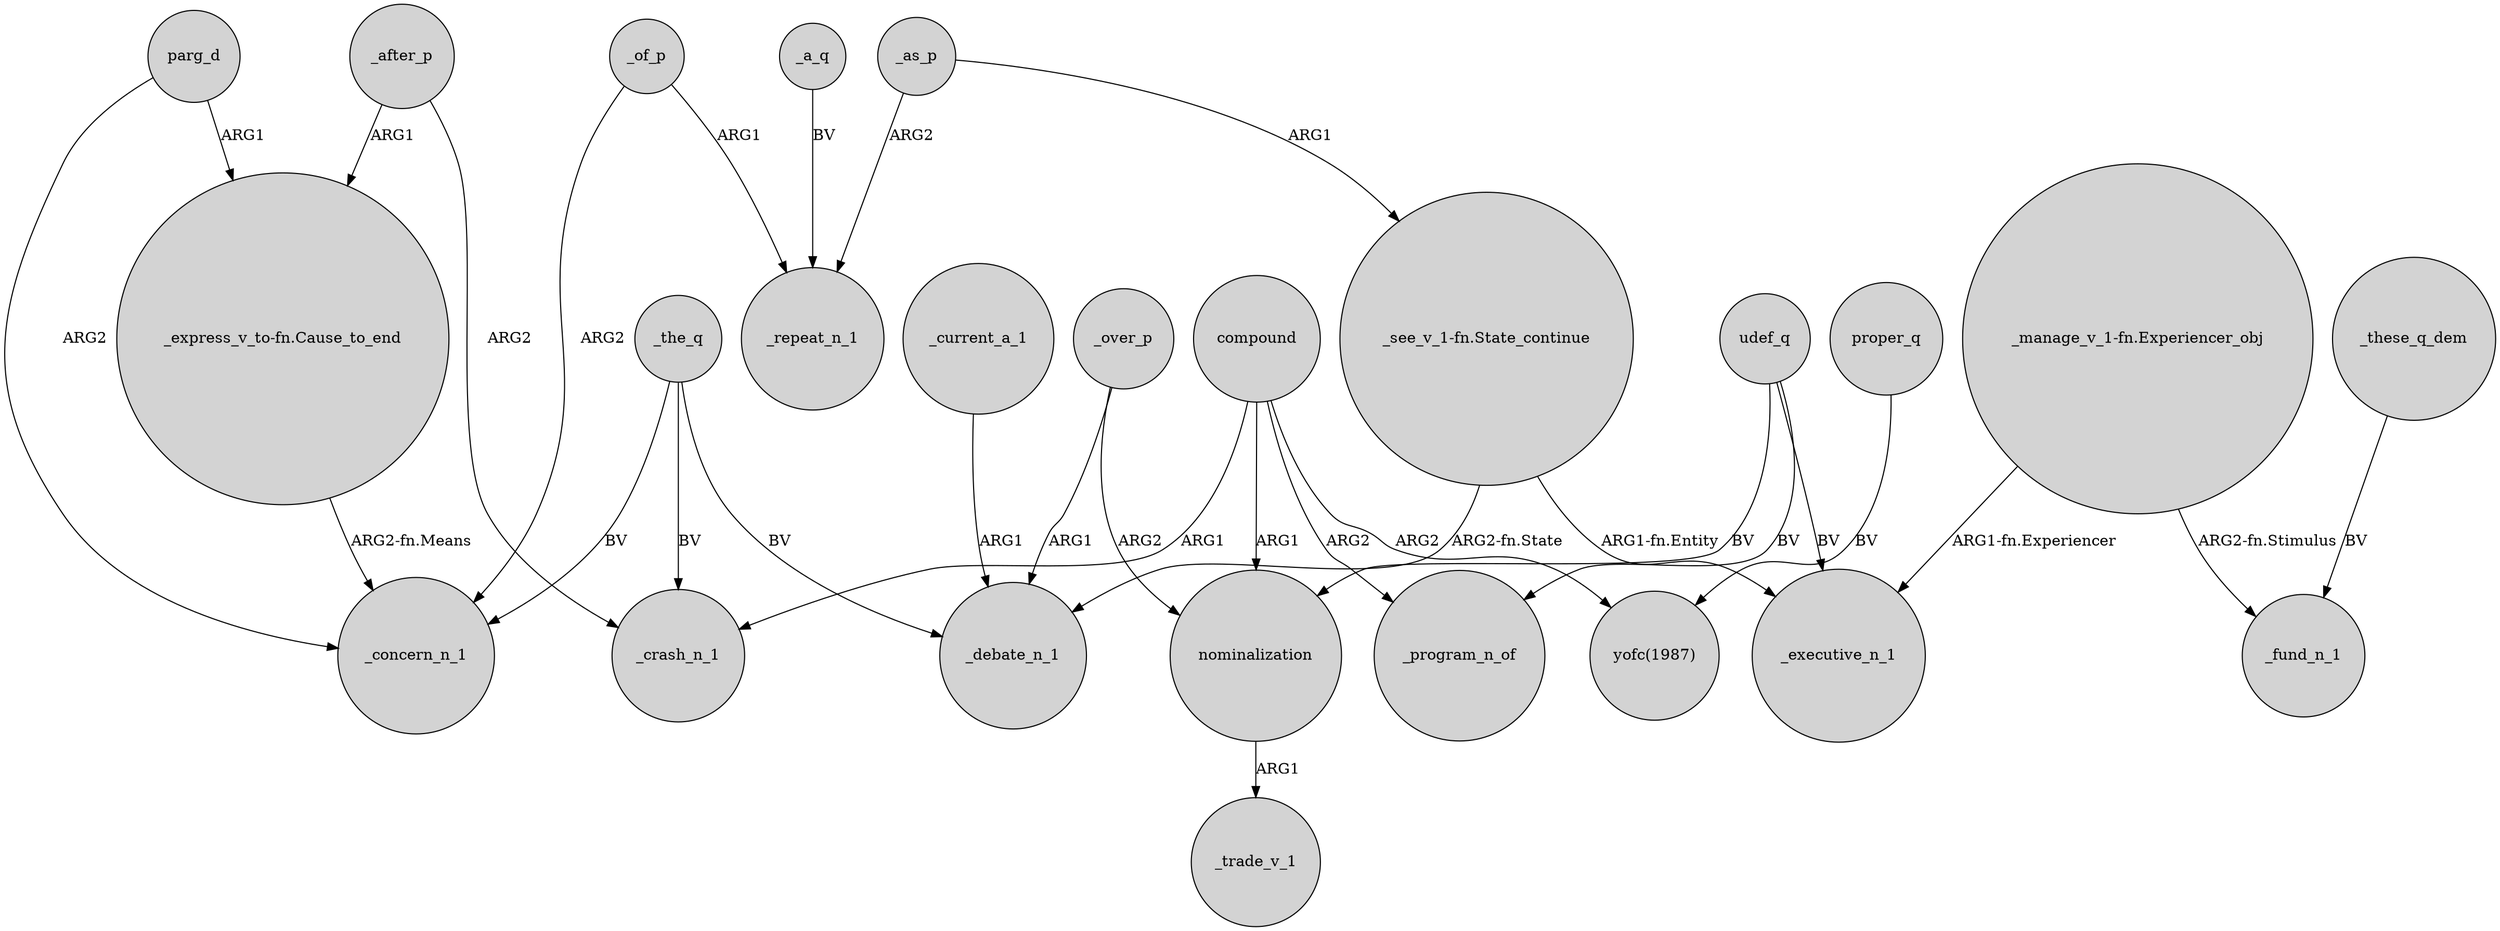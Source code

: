 digraph {
	node [shape=circle style=filled]
	_as_p -> "_see_v_1-fn.State_continue" [label=ARG1]
	_the_q -> _debate_n_1 [label=BV]
	_over_p -> nominalization [label=ARG2]
	_of_p -> _repeat_n_1 [label=ARG1]
	"_express_v_to-fn.Cause_to_end" -> _concern_n_1 [label="ARG2-fn.Means"]
	"_manage_v_1-fn.Experiencer_obj" -> _fund_n_1 [label="ARG2-fn.Stimulus"]
	"_see_v_1-fn.State_continue" -> _executive_n_1 [label="ARG1-fn.Entity"]
	udef_q -> nominalization [label=BV]
	_as_p -> _repeat_n_1 [label=ARG2]
	_these_q_dem -> _fund_n_1 [label=BV]
	_current_a_1 -> _debate_n_1 [label=ARG1]
	_the_q -> _concern_n_1 [label=BV]
	_the_q -> _crash_n_1 [label=BV]
	udef_q -> _program_n_of [label=BV]
	_over_p -> _debate_n_1 [label=ARG1]
	_after_p -> _crash_n_1 [label=ARG2]
	compound -> _program_n_of [label=ARG2]
	compound -> nominalization [label=ARG1]
	udef_q -> _executive_n_1 [label=BV]
	parg_d -> _concern_n_1 [label=ARG2]
	parg_d -> "_express_v_to-fn.Cause_to_end" [label=ARG1]
	compound -> _crash_n_1 [label=ARG1]
	proper_q -> "yofc(1987)" [label=BV]
	_of_p -> _concern_n_1 [label=ARG2]
	"_see_v_1-fn.State_continue" -> _debate_n_1 [label="ARG2-fn.State"]
	_after_p -> "_express_v_to-fn.Cause_to_end" [label=ARG1]
	_a_q -> _repeat_n_1 [label=BV]
	"_manage_v_1-fn.Experiencer_obj" -> _executive_n_1 [label="ARG1-fn.Experiencer"]
	nominalization -> _trade_v_1 [label=ARG1]
	compound -> "yofc(1987)" [label=ARG2]
}
